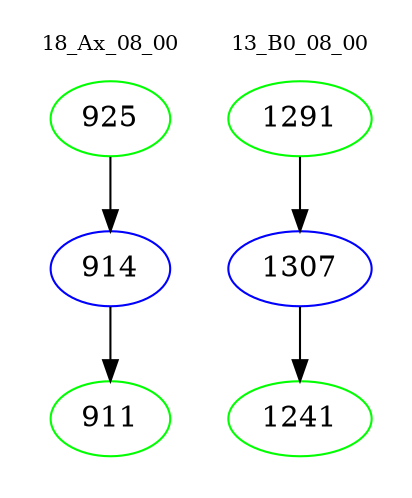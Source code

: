 digraph{
subgraph cluster_0 {
color = white
label = "18_Ax_08_00";
fontsize=10;
T0_925 [label="925", color="green"]
T0_925 -> T0_914 [color="black"]
T0_914 [label="914", color="blue"]
T0_914 -> T0_911 [color="black"]
T0_911 [label="911", color="green"]
}
subgraph cluster_1 {
color = white
label = "13_B0_08_00";
fontsize=10;
T1_1291 [label="1291", color="green"]
T1_1291 -> T1_1307 [color="black"]
T1_1307 [label="1307", color="blue"]
T1_1307 -> T1_1241 [color="black"]
T1_1241 [label="1241", color="green"]
}
}

